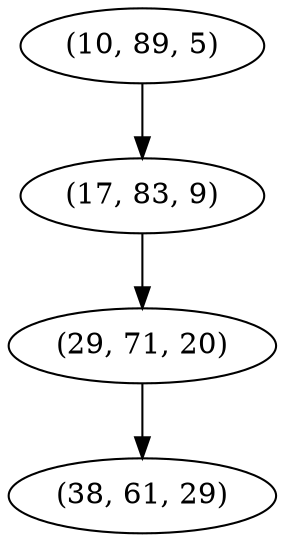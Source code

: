 digraph tree {
    "(10, 89, 5)";
    "(17, 83, 9)";
    "(29, 71, 20)";
    "(38, 61, 29)";
    "(10, 89, 5)" -> "(17, 83, 9)";
    "(17, 83, 9)" -> "(29, 71, 20)";
    "(29, 71, 20)" -> "(38, 61, 29)";
}
